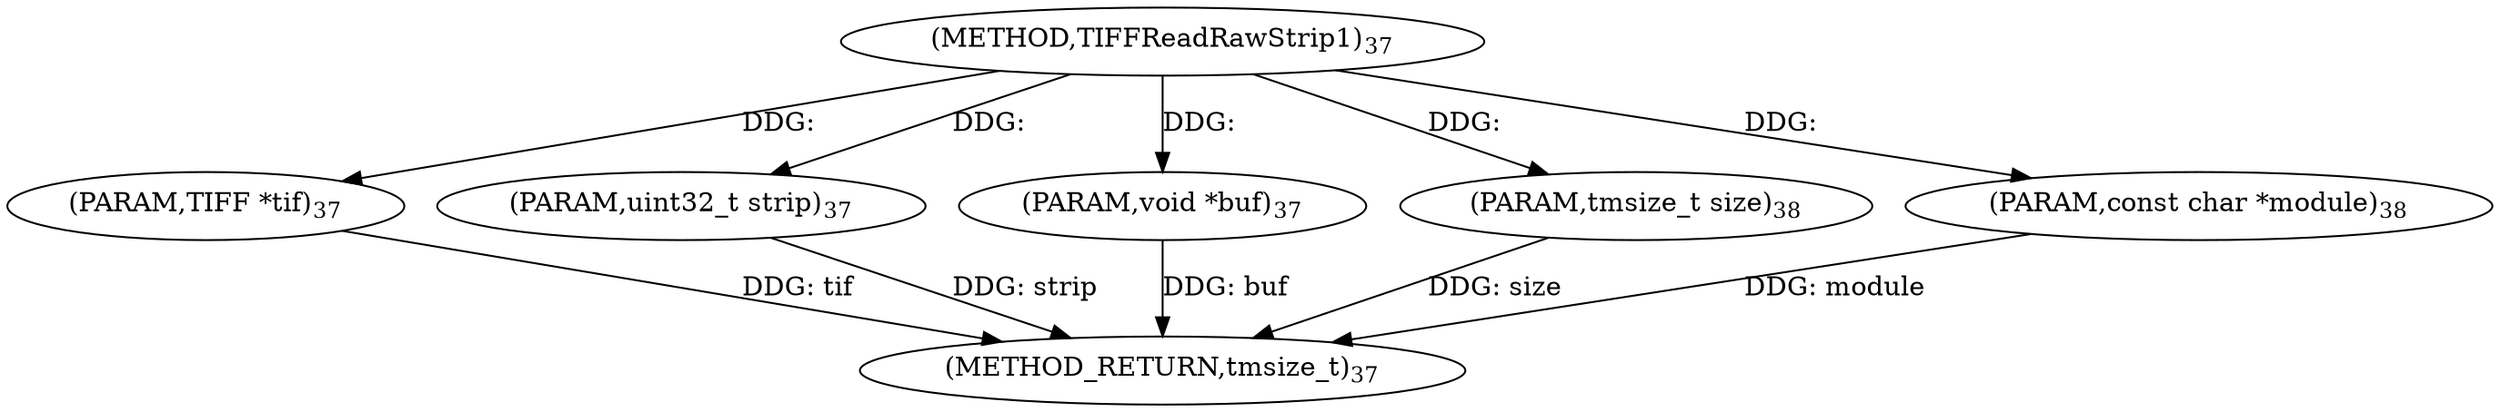 digraph "TIFFReadRawStrip1" {  
"73961" [label = <(METHOD,TIFFReadRawStrip1)<SUB>37</SUB>> ]
"73967" [label = <(METHOD_RETURN,tmsize_t)<SUB>37</SUB>> ]
"73962" [label = <(PARAM,TIFF *tif)<SUB>37</SUB>> ]
"73963" [label = <(PARAM,uint32_t strip)<SUB>37</SUB>> ]
"73964" [label = <(PARAM,void *buf)<SUB>37</SUB>> ]
"73965" [label = <(PARAM,tmsize_t size)<SUB>38</SUB>> ]
"73966" [label = <(PARAM,const char *module)<SUB>38</SUB>> ]
  "73962" -> "73967"  [ label = "DDG: tif"] 
  "73963" -> "73967"  [ label = "DDG: strip"] 
  "73964" -> "73967"  [ label = "DDG: buf"] 
  "73965" -> "73967"  [ label = "DDG: size"] 
  "73966" -> "73967"  [ label = "DDG: module"] 
  "73961" -> "73962"  [ label = "DDG: "] 
  "73961" -> "73963"  [ label = "DDG: "] 
  "73961" -> "73964"  [ label = "DDG: "] 
  "73961" -> "73965"  [ label = "DDG: "] 
  "73961" -> "73966"  [ label = "DDG: "] 
}

